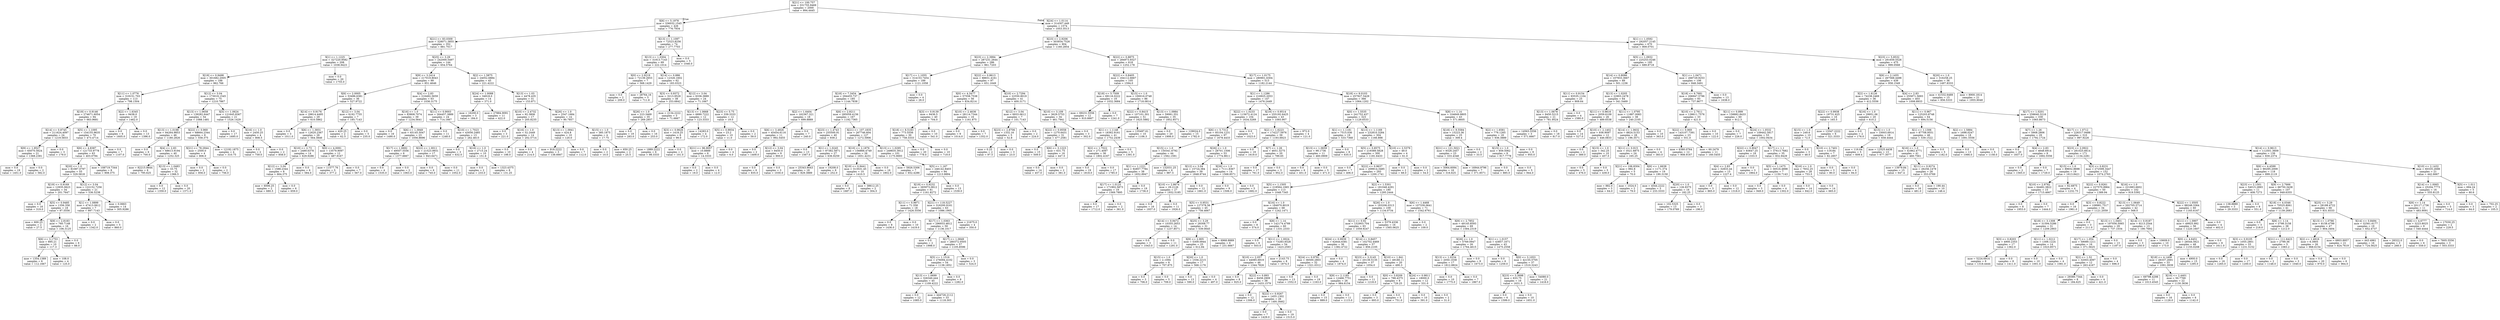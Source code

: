 digraph Tree {
node [shape=box] ;
0 [label="X[21] <= 100.757\nmse = 331755.9469\nsamples = 2000\nvalue = 994.4445"] ;
1 [label="X[6] <= 5.1978\nmse = 336032.1545\nsamples = 426\nvalue = 776.7934"] ;
0 -> 1 [labeldistance=2.5, labelangle=45, headlabel="True"] ;
2 [label="X[21] <= 83.0309\nmse = 328071.3855\nsamples = 352\nvalue = 881.7017"] ;
1 -> 2 ;
3 [label="X[1] <= 1.1225\nmse = 327220.9582\nsamples = 208\nvalue = 1038.9423"] ;
2 -> 3 ;
4 [label="X[19] <= 0.9498\nmse = 301682.2005\nsamples = 188\nvalue = 962.766"] ;
3 -> 4 ;
5 [label="X[11] <= 1.0776\nmse = 319151.703\nsamples = 113\nvalue = 798.1504"] ;
4 -> 5 ;
6 [label="X[19] <= 0.9146\nmse = 274671.6054\nsamples = 94\nvalue = 663.9681"] ;
5 -> 6 ;
7 [label="X[14] <= 0.8745\nmse = 211624.4097\nsamples = 24\nvalue = 1219.5833"] ;
6 -> 7 ;
8 [label="X[9] <= 1.9527\nmse = 65070.5624\nsamples = 21\nvalue = 1368.2381"] ;
7 -> 8 ;
9 [label="mse = 0.0\nsamples = 19\nvalue = 1451.0"] ;
8 -> 9 ;
10 [label="mse = 0.0\nsamples = 2\nvalue = 582.0"] ;
8 -> 10 ;
11 [label="mse = 0.0\nsamples = 3\nvalue = 179.0"] ;
7 -> 11 ;
12 [label="X[5] <= 1.1095\nmse = 154155.9635\nsamples = 70\nvalue = 473.4714"] ;
6 -> 12 ;
13 [label="X[6] <= 4.8387\nmse = 121733.9778\nsamples = 63\nvalue = 403.0794"] ;
12 -> 13 ;
14 [label="X[20] <= 1.0\nmse = 81087.0797\nsamples = 55\nvalue = 329.5818"] ;
13 -> 14 ;
15 [label="X[19] <= 0.9169\nmse = 12935.0623\nsamples = 34\nvalue = 201.7647"] ;
14 -> 15 ;
16 [label="mse = 0.0\nsamples = 16\nvalue = 319.0"] ;
15 -> 16 ;
17 [label="X[5] <= 0.9485\nmse = 1356.358\nsamples = 18\nvalue = 97.5556"] ;
15 -> 17 ;
18 [label="mse = 600.25\nsamples = 2\nvalue = 27.5"] ;
17 -> 18 ;
19 [label="X[9] <= 2.8183\nmse = 760.7148\nsamples = 16\nvalue = 106.3125"] ;
17 -> 19 ;
20 [label="X[6] <= 3.1753\nmse = 895.21\nsamples = 10\nvalue = 117.3"] ;
19 -> 20 ;
21 [label="mse = 1354.1389\nsamples = 6\nvalue = 112.1667"] ;
20 -> 21 ;
22 [label="mse = 108.0\nsamples = 4\nvalue = 125.0"] ;
20 -> 22 ;
23 [label="mse = 0.0\nsamples = 6\nvalue = 88.0"] ;
19 -> 23 ;
24 [label="X[12] <= 3.04\nmse = 122152.7256\nsamples = 21\nvalue = 536.5238"] ;
14 -> 24 ;
25 [label="X[1] <= 1.0899\nmse = 47413.0612\nsamples = 7\nvalue = 997.7143"] ;
24 -> 25 ;
26 [label="mse = 0.0\nsamples = 2\nvalue = 1342.0"] ;
25 -> 26 ;
27 [label="mse = 0.0\nsamples = 5\nvalue = 860.0"] ;
25 -> 27 ;
28 [label="mse = 0.0663\nsamples = 14\nvalue = 305.9286"] ;
24 -> 28 ;
29 [label="mse = 108719.7344\nsamples = 8\nvalue = 908.375"] ;
13 -> 29 ;
30 [label="mse = 0.0\nsamples = 7\nvalue = 1107.0"] ;
12 -> 30 ;
31 [label="X[2] <= 1.6345\nmse = 9438.0\nsamples = 19\nvalue = 1462.0"] ;
5 -> 31 ;
32 [label="mse = 0.0\nsamples = 6\nvalue = 1605.0"] ;
31 -> 32 ;
33 [label="mse = 0.0\nsamples = 13\nvalue = 1396.0"] ;
31 -> 33 ;
34 [label="X[12] <= 3.04\nmse = 173019.1545\nsamples = 75\nvalue = 1210.7867"] ;
4 -> 34 ;
35 [label="X[13] <= 1.0658\nmse = 139282.6447\nsamples = 54\nvalue = 1088.1481"] ;
34 -> 35 ;
36 [label="X[13] <= 1.0198\nmse = 94264.9853\nsamples = 46\nvalue = 1180.2826"] ;
35 -> 36 ;
37 [label="mse = 0.0\nsamples = 6\nvalue = 700.0"] ;
36 -> 37 ;
38 [label="X[4] <= 2.83\nmse = 68613.9194\nsamples = 40\nvalue = 1252.325"] ;
36 -> 38 ;
39 [label="mse = 82215.9844\nsamples = 8\nvalue = 795.625"] ;
38 -> 39 ;
40 [label="X[13] <= 1.0483\nmse = 33.75\nsamples = 32\nvalue = 1366.5"] ;
38 -> 40 ;
41 [label="mse = 0.0\nsamples = 12\nvalue = 1359.0"] ;
40 -> 41 ;
42 [label="mse = 0.0\nsamples = 20\nvalue = 1371.0"] ;
40 -> 42 ;
43 [label="X[22] <= 0.969\nmse = 68664.2344\nsamples = 8\nvalue = 558.375"] ;
35 -> 43 ;
44 [label="X[21] <= 78.2944\nmse = 2500.0\nsamples = 4\nvalue = 806.0"] ;
43 -> 44 ;
45 [label="mse = 0.0\nsamples = 2\nvalue = 856.0"] ;
44 -> 45 ;
46 [label="mse = 0.0\nsamples = 2\nvalue = 756.0"] ;
44 -> 46 ;
47 [label="mse = 12192.1875\nsamples = 4\nvalue = 310.75"] ;
43 -> 47 ;
48 [label="X[5] <= 1.0624\nmse = 121645.8367\nsamples = 21\nvalue = 1526.1429"] ;
34 -> 48 ;
49 [label="mse = 0.0\nsamples = 17\nvalue = 1695.0"] ;
48 -> 49 ;
50 [label="X[16] <= 1.0\nmse = 2450.25\nsamples = 4\nvalue = 808.5"] ;
48 -> 50 ;
51 [label="mse = 0.0\nsamples = 2\nvalue = 759.0"] ;
50 -> 51 ;
52 [label="mse = 0.0\nsamples = 2\nvalue = 858.0"] ;
50 -> 52 ;
53 [label="mse = 0.0\nsamples = 20\nvalue = 1755.0"] ;
3 -> 53 ;
54 [label="X[25] <= 3.29\nmse = 242000.5497\nsamples = 144\nvalue = 654.5764"] ;
2 -> 54 ;
55 [label="X[9] <= 3.2414\nmse = 217019.8043\nsamples = 99\nvalue = 851.4646"] ;
54 -> 55 ;
56 [label="X[6] <= 2.0005\nmse = 53496.6381\nsamples = 36\nvalue = 527.9722"] ;
55 -> 56 ;
57 [label="X[14] <= 0.9176\nmse = 29814.4495\nsamples = 29\nvalue = 610.5862"] ;
56 -> 57 ;
58 [label="mse = 0.0\nsamples = 3\nvalue = 1011.0"] ;
57 -> 58 ;
59 [label="X[6] <= 1.3931\nmse = 12620.2367\nsamples = 26\nvalue = 564.3846"] ;
57 -> 59 ;
60 [label="X[10] <= 2.73\nmse = 2489.6378\nsamples = 14\nvalue = 629.9286"] ;
59 -> 60 ;
61 [label="X[12] <= 3.04\nmse = 1588.2344\nsamples = 8\nvalue = 664.375"] ;
60 -> 61 ;
62 [label="mse = 6006.25\nsamples = 2\nvalue = 680.5"] ;
61 -> 62 ;
63 [label="mse = 0.0\nsamples = 6\nvalue = 659.0"] ;
61 -> 63 ;
64 [label="mse = 0.0\nsamples = 6\nvalue = 584.0"] ;
60 -> 64 ;
65 [label="X[0] <= 4.0091\nmse = 13579.9097\nsamples = 12\nvalue = 487.9167"] ;
59 -> 65 ;
66 [label="mse = 11577.76\nsamples = 5\nvalue = 377.2"] ;
65 -> 66 ;
67 [label="mse = 0.0\nsamples = 7\nvalue = 567.0"] ;
65 -> 67 ;
68 [label="X[12] <= 3.04\nmse = 6192.7755\nsamples = 7\nvalue = 185.7143"] ;
56 -> 68 ;
69 [label="mse = 420.25\nsamples = 2\nvalue = 62.5"] ;
68 -> 69 ;
70 [label="mse = 0.0\nsamples = 5\nvalue = 235.0"] ;
68 -> 70 ;
71 [label="X[4] <= 2.83\nmse = 216492.5659\nsamples = 63\nvalue = 1036.3175"] ;
55 -> 71 ;
72 [label="X[16] <= 1.0\nmse = 83808.7074\nsamples = 39\nvalue = 1234.5641"] ;
71 -> 72 ;
73 [label="mse = 0.0\nsamples = 16\nvalue = 1490.0"] ;
72 -> 73 ;
74 [label="X[6] <= 1.3949\nmse = 65145.5047\nsamples = 23\nvalue = 1056.8696"] ;
72 -> 74 ;
75 [label="X[17] <= 1.0692\nmse = 49507.5556\nsamples = 6\nvalue = 1377.6667"] ;
74 -> 75 ;
76 [label="mse = 0.0\nsamples = 4\nvalue = 1535.0"] ;
75 -> 76 ;
77 [label="mse = 0.0\nsamples = 2\nvalue = 1063.0"] ;
75 -> 77 ;
78 [label="X[22] <= 1.0011\nmse = 21523.9931\nsamples = 17\nvalue = 943.6471"] ;
74 -> 78 ;
79 [label="mse = 0.0\nsamples = 6\nvalue = 745.0"] ;
78 -> 79 ;
80 [label="mse = 0.0\nsamples = 11\nvalue = 1052.0"] ;
78 -> 80 ;
81 [label="X[11] <= 0.9003\nmse = 264457.3889\nsamples = 24\nvalue = 714.1667"] ;
71 -> 81 ;
82 [label="mse = 0.0\nsamples = 11\nvalue = 1248.0"] ;
81 -> 82 ;
83 [label="X[10] <= 1.7023\nmse = 43056.2485\nsamples = 13\nvalue = 262.4615"] ;
81 -> 83 ;
84 [label="mse = 0.0\nsamples = 3\nvalue = 632.0"] ;
83 -> 84 ;
85 [label="X[16] <= 1.0\nmse = 2715.24\nsamples = 10\nvalue = 151.6"] ;
83 -> 85 ;
86 [label="mse = 0.0\nsamples = 2\nvalue = 233.0"] ;
85 -> 86 ;
87 [label="mse = 1323.4375\nsamples = 8\nvalue = 131.25"] ;
85 -> 87 ;
88 [label="X[2] <= 1.5875\nmse = 24052.6884\nsamples = 45\nvalue = 221.4222"] ;
54 -> 88 ;
89 [label="X[24] <= 1.0088\nmse = 34918.0\nsamples = 14\nvalue = 371.0"] ;
88 -> 89 ;
90 [label="mse = 16200.0\nsamples = 3\nvalue = 184.0"] ;
89 -> 90 ;
91 [label="mse = 27884.9091\nsamples = 11\nvalue = 422.0"] ;
89 -> 91 ;
92 [label="X[13] <= 1.03\nmse = 4478.435\nsamples = 31\nvalue = 153.871"] ;
88 -> 92 ;
93 [label="X[10] <= 2.4732\nmse = 92.3806\nsamples = 17\nvalue = 205.8235"] ;
92 -> 93 ;
94 [label="mse = 0.0\nsamples = 3\nvalue = 221.0"] ;
93 -> 94 ;
95 [label="X[16] <= 1.0\nmse = 52.2449\nsamples = 14\nvalue = 202.5714"] ;
93 -> 95 ;
96 [label="mse = 0.0\nsamples = 10\nvalue = 198.0"] ;
95 -> 96 ;
97 [label="mse = 0.0\nsamples = 4\nvalue = 214.0"] ;
95 -> 97 ;
98 [label="X[26] <= 1.0\nmse = 2547.1684\nsamples = 14\nvalue = 90.7857"] ;
92 -> 98 ;
99 [label="X[13] <= 1.0941\nmse = 424.8\nsamples = 10\nvalue = 120.0"] ;
98 -> 99 ;
100 [label="mse = 918.2222\nsamples = 3\nvalue = 138.6667"] ;
99 -> 100 ;
101 [label="mse = 0.0\nsamples = 7\nvalue = 112.0"] ;
99 -> 101 ;
102 [label="X[15] <= 1.0\nmse = 385.1875\nsamples = 4\nvalue = 17.75"] ;
98 -> 102 ;
103 [label="mse = 0.0\nsamples = 2\nvalue = 10.0"] ;
102 -> 103 ;
104 [label="mse = 650.25\nsamples = 2\nvalue = 25.5"] ;
102 -> 104 ;
105 [label="X[13] <= 1.1097\nmse = 72523.8256\nsamples = 74\nvalue = 277.7703"] ;
1 -> 105 ;
106 [label="X[13] <= 1.0304\nmse = 31913.7143\nsamples = 69\nvalue = 222.1014"] ;
105 -> 106 ;
107 [label="X[0] <= 2.9219\nmse = 72139.2653\nsamples = 7\nvalue = 568.1429"] ;
106 -> 107 ;
108 [label="mse = 0.0\nsamples = 2\nvalue = 209.0"] ;
107 -> 108 ;
109 [label="mse = 28764.16\nsamples = 5\nvalue = 711.8"] ;
107 -> 109 ;
110 [label="X[14] <= 0.886\nmse = 12326.1602\nsamples = 62\nvalue = 183.0323"] ;
106 -> 110 ;
111 [label="X[3] <= 0.9372\nmse = 3213.9529\nsamples = 38\nvalue = 253.6842"] ;
110 -> 111 ;
112 [label="X[26] <= 1.0\nmse = 223.3469\nsamples = 35\nvalue = 269.2857"] ;
111 -> 112 ;
113 [label="mse = 0.0\nsamples = 19\nvalue = 283.0"] ;
112 -> 113 ;
114 [label="mse = 0.0\nsamples = 16\nvalue = 253.0"] ;
112 -> 114 ;
115 [label="mse = 2134.2222\nsamples = 3\nvalue = 71.6667"] ;
111 -> 115 ;
116 [label="X[12] <= 3.04\nmse = 6336.3889\nsamples = 24\nvalue = 71.1667"] ;
110 -> 116 ;
117 [label="X[13] <= 1.0668\nmse = 6890.7222\nsamples = 12\nvalue = 123.3333"] ;
116 -> 117 ;
118 [label="X[3] <= 0.9626\nmse = 1418.25\nsamples = 8\nvalue = 99.0"] ;
117 -> 118 ;
119 [label="mse = 1889.2222\nsamples = 6\nvalue = 98.3333"] ;
118 -> 119 ;
120 [label="mse = 0.0\nsamples = 2\nvalue = 101.0"] ;
118 -> 120 ;
121 [label="mse = 14283.0\nsamples = 4\nvalue = 172.0"] ;
117 -> 121 ;
122 [label="X[23] <= 5.75\nmse = 339.3333\nsamples = 12\nvalue = 19.0"] ;
116 -> 122 ;
123 [label="X[5] <= 0.9934\nmse = 23.2\nsamples = 10\nvalue = 11.0"] ;
122 -> 123 ;
124 [label="X[21] <= 96.9057\nmse = 10.8889\nsamples = 6\nvalue = 14.3333"] ;
123 -> 124 ;
125 [label="mse = 0.0\nsamples = 2\nvalue = 19.0"] ;
124 -> 125 ;
126 [label="mse = 0.0\nsamples = 4\nvalue = 12.0"] ;
124 -> 126 ;
127 [label="mse = 0.0\nsamples = 4\nvalue = 6.0"] ;
123 -> 127 ;
128 [label="mse = 0.0\nsamples = 2\nvalue = 59.0"] ;
122 -> 128 ;
129 [label="mse = 0.0\nsamples = 5\nvalue = 1046.0"] ;
105 -> 129 ;
130 [label="X[24] <= 1.0114\nmse = 314307.449\nsamples = 1574\nvalue = 1053.3513"] ;
0 -> 130 [labeldistance=2.5, labelangle=-45, headlabel="False"] ;
131 [label="X[23] <= 2.9206\nmse = 303934.7526\nsamples = 904\nvalue = 1160.2854"] ;
130 -> 131 ;
132 [label="X[23] <= 2.3994\nmse = 287231.2644\nsamples = 286\nvalue = 961.7203"] ;
131 -> 132 ;
133 [label="X[17] <= 1.1055\nmse = 314153.7454\nsamples = 189\nvalue = 1121.1058"] ;
132 -> 133 ;
134 [label="X[18] <= 7.3454\nmse = 294455.737\nsamples = 185\nvalue = 1144.7838"] ;
133 -> 134 ;
135 [label="X[2] <= 1.6404\nmse = 162367.321\nsamples = 18\nvalue = 699.8889"] ;
134 -> 135 ;
136 [label="X[6] <= 3.4926\nmse = 45454.6116\nsamples = 11\nvalue = 992.5455"] ;
135 -> 136 ;
137 [label="mse = 0.0\nsamples = 2\nvalue = 1409.0"] ;
136 -> 137 ;
138 [label="X[12] <= 3.04\nmse = 8450.0\nsamples = 9\nvalue = 900.0"] ;
136 -> 138 ;
139 [label="mse = 0.0\nsamples = 6\nvalue = 835.0"] ;
138 -> 139 ;
140 [label="mse = 0.0\nsamples = 3\nvalue = 1030.0"] ;
138 -> 140 ;
141 [label="mse = 0.0\nsamples = 7\nvalue = 240.0"] ;
135 -> 141 ;
142 [label="X[6] <= 2.9211\nmse = 285059.4156\nsamples = 167\nvalue = 1192.7365"] ;
134 -> 142 ;
143 [label="X[23] <= 1.4743\nmse = 255500.91\nsamples = 40\nvalue = 939.2"] ;
142 -> 143 ;
144 [label="mse = 0.0\nsamples = 13\nvalue = 1567.0"] ;
143 -> 144 ;
145 [label="X[1] <= 1.0245\nmse = 97382.5871\nsamples = 27\nvalue = 636.9259"] ;
143 -> 145 ;
146 [label="mse = 25343.9043\nsamples = 18\nvalue = 829.3889"] ;
145 -> 146 ;
147 [label="mse = 19208.0\nsamples = 9\nvalue = 252.0"] ;
145 -> 147 ;
148 [label="X[21] <= 107.1835\nmse = 267746.604\nsamples = 127\nvalue = 1272.5906"] ;
142 -> 148 ;
149 [label="X[10] <= 2.1876\nmse = 156866.4749\nsamples = 26\nvalue = 1651.4231"] ;
148 -> 149 ;
150 [label="X[19] <= 0.9441\nmse = 313531.45\nsamples = 10\nvalue = 1410.5"] ;
149 -> 150 ;
151 [label="mse = 0.0\nsamples = 8\nvalue = 1687.0"] ;
150 -> 151 ;
152 [label="mse = 38612.25\nsamples = 2\nvalue = 304.5"] ;
150 -> 152 ;
153 [label="mse = 0.0\nsamples = 16\nvalue = 1802.0"] ;
149 -> 153 ;
154 [label="X[13] <= 1.0295\nmse = 249835.3912\nsamples = 101\nvalue = 1175.0693"] ;
148 -> 154 ;
155 [label="mse = 5926.5306\nsamples = 7\nvalue = 652.4286"] ;
154 -> 155 ;
156 [label="X[5] <= 1.167\nmse = 246142.8403\nsamples = 94\nvalue = 1213.9894"] ;
154 -> 156 ;
157 [label="X[19] <= 0.9232\nmse = 265973.0812\nsamples = 81\nvalue = 1161.8272"] ;
156 -> 157 ;
158 [label="X[11] <= 0.9971\nmse = 71.358\nsamples = 18\nvalue = 1426.5556"] ;
157 -> 158 ;
159 [label="mse = 0.0\nsamples = 8\nvalue = 1436.0"] ;
158 -> 159 ;
160 [label="mse = 0.0\nsamples = 10\nvalue = 1419.0"] ;
158 -> 160 ;
161 [label="X[21] <= 118.5227\nmse = 316200.9161\nsamples = 63\nvalue = 1086.1905"] ;
157 -> 161 ;
162 [label="X[17] <= 1.0363\nmse = 296933.4812\nsamples = 59\nvalue = 1136.1017"] ;
161 -> 162 ;
163 [label="mse = 0.0\nsamples = 2\nvalue = 1998.0"] ;
162 -> 163 ;
164 [label="X[17] <= 1.0849\nmse = 280372.0505\nsamples = 57\nvalue = 1105.8596"] ;
162 -> 164 ;
165 [label="X[5] <= 1.1516\nmse = 276094.4102\nsamples = 54\nvalue = 1138.1852"] ;
164 -> 165 ;
166 [label="X[13] <= 1.0699\nmse = 326349.444\nsamples = 45\nvalue = 1109.4222"] ;
165 -> 166 ;
167 [label="mse = 0.0\nsamples = 12\nvalue = 1085.0"] ;
166 -> 167 ;
168 [label="mse = 444726.2112\nsamples = 33\nvalue = 1118.303"] ;
166 -> 168 ;
169 [label="mse = 0.0\nsamples = 9\nvalue = 1282.0"] ;
165 -> 169 ;
170 [label="mse = 0.0\nsamples = 3\nvalue = 524.0"] ;
164 -> 170 ;
171 [label="mse = 21675.0\nsamples = 4\nvalue = 350.0"] ;
161 -> 171 ;
172 [label="mse = 0.0\nsamples = 13\nvalue = 1539.0"] ;
156 -> 172 ;
173 [label="mse = 0.0\nsamples = 4\nvalue = 26.0"] ;
133 -> 173 ;
174 [label="X[22] <= 0.8613\nmse = 88831.4161\nsamples = 97\nvalue = 651.1649"] ;
132 -> 174 ;
175 [label="X[0] <= 4.3477\nmse = 57558.7538\nsamples = 56\nvalue = 834.8214"] ;
174 -> 175 ;
176 [label="X[3] <= 0.9139\nmse = 9436.5\nsamples = 40\nvalue = 704.0"] ;
175 -> 176 ;
177 [label="X[18] <= 8.5183\nmse = 773.5556\nsamples = 30\nvalue = 758.3333"] ;
176 -> 177 ;
178 [label="mse = 0.0\nsamples = 20\nvalue = 778.0"] ;
177 -> 178 ;
179 [label="mse = 0.0\nsamples = 10\nvalue = 719.0"] ;
177 -> 179 ;
180 [label="mse = 0.0\nsamples = 10\nvalue = 541.0"] ;
176 -> 180 ;
181 [label="X[10] <= 2.4636\nmse = 28114.7344\nsamples = 16\nvalue = 1161.875"] ;
175 -> 181 ;
182 [label="mse = 0.0\nsamples = 9\nvalue = 1014.0"] ;
181 -> 182 ;
183 [label="mse = 0.0\nsamples = 7\nvalue = 1352.0"] ;
181 -> 183 ;
184 [label="X[10] <= 2.7294\nmse = 22550.8019\nsamples = 41\nvalue = 400.3171"] ;
174 -> 184 ;
185 [label="X[12] <= 3.04\nmse = 6933.0612\nsamples = 7\nvalue = 101.7143"] ;
184 -> 185 ;
186 [label="X[23] <= 2.8706\nmse = 1332.16\nsamples = 5\nvalue = 52.8"] ;
185 -> 186 ;
187 [label="mse = 0.25\nsamples = 2\nvalue = 97.5"] ;
186 -> 187 ;
188 [label="mse = 0.0\nsamples = 3\nvalue = 23.0"] ;
186 -> 188 ;
189 [label="mse = 0.0\nsamples = 2\nvalue = 224.0"] ;
185 -> 189 ;
190 [label="X[10] <= 3.109\nmse = 3629.5753\nsamples = 34\nvalue = 461.7941"] ;
184 -> 190 ;
191 [label="X[22] <= 0.9558\nmse = 1270.6431\nsamples = 31\nvalue = 477.2581"] ;
190 -> 191 ;
192 [label="mse = 0.0\nsamples = 15\nvalue = 509.0"] ;
191 -> 192 ;
193 [label="X[6] <= 3.1223\nmse = 631.75\nsamples = 16\nvalue = 447.5"] ;
191 -> 193 ;
194 [label="mse = 0.0\nsamples = 14\nvalue = 457.0"] ;
193 -> 194 ;
195 [label="mse = 0.0\nsamples = 2\nvalue = 381.0"] ;
193 -> 195 ;
196 [label="mse = 0.0\nsamples = 3\nvalue = 302.0"] ;
190 -> 196 ;
197 [label="X[22] <= 0.8875\nmse = 284973.9327\nsamples = 618\nvalue = 1252.178"] ;
131 -> 197 ;
198 [label="X[22] <= 0.8405\nmse = 164112.6667\nsamples = 105\nvalue = 1594.0"] ;
197 -> 198 ;
199 [label="X[18] <= 5.7509\nmse = 69116.0222\nsamples = 19\nvalue = 1032.3684"] ;
198 -> 199 ;
200 [label="mse = 69231.5556\nsamples = 12\nvalue = 910.6667"] ;
199 -> 200 ;
201 [label="mse = 0.0\nsamples = 7\nvalue = 1241.0"] ;
199 -> 201 ;
202 [label="X[15] <= 1.0\nmse = 100016.0748\nsamples = 86\nvalue = 1718.0814"] ;
198 -> 202 ;
203 [label="X[22] <= 0.8415\nmse = 107101.301\nsamples = 51\nvalue = 1625.5882"] ;
202 -> 203 ;
204 [label="X[1] <= 1.1148\nmse = 18362.9161\nsamples = 41\nvalue = 1752.2439"] ;
203 -> 204 ;
205 [label="X[2] <= 1.7022\nmse = 271.4097\nsamples = 36\nvalue = 1802.4167"] ;
204 -> 205 ;
206 [label="mse = 0.0\nsamples = 19\nvalue = 1818.0"] ;
205 -> 206 ;
207 [label="mse = 0.0\nsamples = 17\nvalue = 1785.0"] ;
205 -> 207 ;
208 [label="mse = 0.0\nsamples = 5\nvalue = 1391.0"] ;
204 -> 208 ;
209 [label="mse = 135497.61\nsamples = 10\nvalue = 1106.3"] ;
203 -> 209 ;
210 [label="X[13] <= 1.0984\nmse = 59061.551\nsamples = 35\nvalue = 1852.8571"] ;
202 -> 210 ;
211 [label="mse = 0.0\nsamples = 20\nvalue = 1906.0"] ;
210 -> 211 ;
212 [label="mse = 129024.0\nsamples = 15\nvalue = 1782.0"] ;
210 -> 212 ;
213 [label="X[17] <= 1.0175\nmse = 280901.6304\nsamples = 513\nvalue = 1182.2144"] ;
197 -> 213 ;
214 [label="X[1] <= 1.1286\nmse = 216925.2053\nsamples = 147\nvalue = 1476.2449"] ;
213 -> 214 ;
215 [label="X[22] <= 1.0233\nmse = 115672.4124\nsamples = 104\nvalue = 1634.3269"] ;
214 -> 215 ;
216 [label="X[6] <= 5.7312\nmse = 95104.1231\nsamples = 97\nvalue = 1678.4433"] ;
215 -> 216 ;
217 [label="X[15] <= 1.0\nmse = 150341.6792\nsamples = 44\nvalue = 1562.1591"] ;
216 -> 217 ;
218 [label="X[1] <= 1.1221\nmse = 92857.7784\nsamples = 38\nvalue = 1652.8947"] ;
217 -> 218 ;
219 [label="X[17] <= 1.0125\nmse = 171902.5873\nsamples = 19\nvalue = 1569.7895"] ;
218 -> 219 ;
220 [label="mse = 0.0\nsamples = 17\nvalue = 1712.0"] ;
219 -> 220 ;
221 [label="mse = 0.0\nsamples = 2\nvalue = 361.0"] ;
219 -> 221 ;
222 [label="mse = 0.0\nsamples = 19\nvalue = 1736.0"] ;
218 -> 222 ;
223 [label="mse = 132031.25\nsamples = 6\nvalue = 987.5"] ;
217 -> 223 ;
224 [label="X[26] <= 1.0\nmse = 28701.1506\nsamples = 53\nvalue = 1774.9811"] ;
216 -> 224 ;
225 [label="X[12] <= 3.04\nmse = 15724.384\nsamples = 39\nvalue = 1848.9744"] ;
224 -> 225 ;
226 [label="X[10] <= 2.8674\nmse = 29.2126\nsamples = 27\nvalue = 1932.5185"] ;
225 -> 226 ;
227 [label="mse = 0.0\nsamples = 16\nvalue = 1937.0"] ;
226 -> 227 ;
228 [label="mse = 0.0\nsamples = 11\nvalue = 1926.0"] ;
226 -> 228 ;
229 [label="mse = 0.0\nsamples = 12\nvalue = 1661.0"] ;
225 -> 229 ;
230 [label="X[26] <= 1.0\nmse = 7111.8367\nsamples = 14\nvalue = 1568.8571"] ;
224 -> 230 ;
231 [label="mse = 0.0\nsamples = 9\nvalue = 1506.0"] ;
230 -> 231 ;
232 [label="mse = 0.0\nsamples = 5\nvalue = 1682.0"] ;
230 -> 232 ;
233 [label="mse = 0.0\nsamples = 7\nvalue = 1023.0"] ;
215 -> 233 ;
234 [label="X[19] <= 0.9514\nmse = 255192.6425\nsamples = 43\nvalue = 1093.907"] ;
214 -> 234 ;
235 [label="X[2] <= 1.6223\nmse = 174227.5976\nsamples = 39\nvalue = 1193.6923"] ;
234 -> 235 ;
236 [label="mse = 0.0\nsamples = 19\nvalue = 1619.0"] ;
235 -> 236 ;
237 [label="X[7] <= 1.26\nmse = 4651.3275\nsamples = 20\nvalue = 789.65"] ;
235 -> 237 ;
238 [label="mse = 0.0\nsamples = 17\nvalue = 761.0"] ;
237 -> 238 ;
239 [label="mse = 0.0\nsamples = 3\nvalue = 952.0"] ;
237 -> 239 ;
240 [label="mse = 972.0\nsamples = 4\nvalue = 121.0"] ;
234 -> 240 ;
241 [label="X[18] <= 9.0103\nmse = 257927.5429\nsamples = 366\nvalue = 1064.1202"] ;
213 -> 241 ;
242 [label="X[0] <= 1.5535\nmse = 241752.437\nsamples = 323\nvalue = 1129.6533"] ;
241 -> 242 ;
243 [label="X[1] <= 1.1181\nmse = 7515.036\nsamples = 19\nvalue = 533.7368"] ;
242 -> 243 ;
244 [label="X[13] <= 1.0659\nmse = 99.1736\nsamples = 11\nvalue = 460.0909"] ;
243 -> 244 ;
245 [label="mse = 0.0\nsamples = 6\nvalue = 451.0"] ;
244 -> 245 ;
246 [label="mse = 0.0\nsamples = 5\nvalue = 471.0"] ;
244 -> 246 ;
247 [label="mse = 0.0\nsamples = 8\nvalue = 635.0"] ;
243 -> 247 ;
248 [label="X[13] <= 1.1169\nmse = 232810.3284\nsamples = 304\nvalue = 1166.898"] ;
242 -> 248 ;
249 [label="X[5] <= 0.8575\nmse = 219389.5828\nsamples = 300\nvalue = 1181.6433"] ;
248 -> 249 ;
250 [label="mse = 0.0\nsamples = 7\nvalue = 406.0"] ;
249 -> 250 ;
251 [label="X[22] <= 0.9637\nmse = 209914.3485\nsamples = 293\nvalue = 1200.1741"] ;
249 -> 251 ;
252 [label="X[5] <= 1.1505\nmse = 218564.1065\nsamples = 113\nvalue = 1048.7345"] ;
251 -> 252 ;
253 [label="X[5] <= 0.9531\nmse = 127378.56\nsamples = 45\nvalue = 756.4667"] ;
252 -> 253 ;
254 [label="X[14] <= 0.9472\nmse = 10355.2653\nsamples = 14\nvalue = 1237.8571"] ;
253 -> 254 ;
255 [label="mse = 0.0\nsamples = 3\nvalue = 1043.0"] ;
254 -> 255 ;
256 [label="mse = 0.0\nsamples = 11\nvalue = 1291.0"] ;
254 -> 256 ;
257 [label="X[25] <= 3.29\nmse = 28308.77\nsamples = 31\nvalue = 539.0645"] ;
253 -> 257 ;
258 [label="X[9] <= 2.905\nmse = 5309.0944\nsamples = 25\nvalue = 612.84"] ;
257 -> 258 ;
259 [label="X[15] <= 1.0\nmse = 2.1094\nsamples = 8\nvalue = 707.875"] ;
258 -> 259 ;
260 [label="mse = 0.0\nsamples = 3\nvalue = 706.0"] ;
259 -> 260 ;
261 [label="mse = 0.0\nsamples = 5\nvalue = 709.0"] ;
259 -> 261 ;
262 [label="X[20] <= 1.0\nmse = 1556.2215\nsamples = 17\nvalue = 568.1176"] ;
258 -> 262 ;
263 [label="mse = 0.0\nsamples = 13\nvalue = 590.0"] ;
262 -> 263 ;
264 [label="mse = 0.0\nsamples = 4\nvalue = 497.0"] ;
262 -> 264 ;
265 [label="mse = 6968.8889\nsamples = 6\nvalue = 231.6667"] ;
257 -> 265 ;
266 [label="X[16] <= 1.0\nmse = 184970.8019\nsamples = 68\nvalue = 1242.1471"] ;
252 -> 266 ;
267 [label="mse = 0.0\nsamples = 8\nvalue = 574.0"] ;
266 -> 267 ;
268 [label="X[8] <= 1.14\nmse = 142174.4789\nsamples = 60\nvalue = 1331.2333"] ;
266 -> 268 ;
269 [label="mse = 0.0\nsamples = 6\nvalue = 503.0"] ;
268 -> 269 ;
270 [label="X[11] <= 1.0024\nmse = 73283.9328\nsamples = 54\nvalue = 1423.2593"] ;
268 -> 270 ;
271 [label="X[10] <= 2.057\nmse = 44085.6919\nsamples = 46\nvalue = 1344.7826"] ;
270 -> 271 ;
272 [label="mse = 0.0\nsamples = 8\nvalue = 925.0"] ;
271 -> 272 ;
273 [label="X[22] <= 0.893\nmse = 8458.2909\nsamples = 38\nvalue = 1433.1579"] ;
271 -> 273 ;
274 [label="mse = 0.0\nsamples = 12\nvalue = 1306.0"] ;
273 -> 274 ;
275 [label="X[22] <= 0.9267\nmse = 1455.1302\nsamples = 26\nvalue = 1491.8462"] ;
273 -> 275 ;
276 [label="mse = 0.0\nsamples = 7\nvalue = 1429.0"] ;
275 -> 276 ;
277 [label="mse = 0.0\nsamples = 19\nvalue = 1515.0"] ;
275 -> 277 ;
278 [label="mse = 2143.75\nsamples = 8\nvalue = 1874.5"] ;
270 -> 278 ;
279 [label="X[2] <= 1.5301\nmse = 181048.4291\nsamples = 180\nvalue = 1295.2444"] ;
251 -> 279 ;
280 [label="X[26] <= 1.0\nmse = 163206.0313\nsamples = 109\nvalue = 1134.0734"] ;
279 -> 280 ;
281 [label="X[11] <= 0.92\nmse = 152903.704\nsamples = 93\nvalue = 1059.9247"] ;
280 -> 281 ;
282 [label="X[24] <= 0.9939\nmse = 62644.6381\nsamples = 36\nvalue = 1382.4722"] ;
281 -> 282 ;
283 [label="X[24] <= 0.9781\nmse = 36500.2803\nsamples = 32\nvalue = 1321.0312"] ;
282 -> 283 ;
284 [label="mse = 0.0\nsamples = 13\nvalue = 1552.0"] ;
283 -> 284 ;
285 [label="mse = 0.0\nsamples = 19\nvalue = 1163.0"] ;
283 -> 285 ;
286 [label="mse = 0.0\nsamples = 4\nvalue = 1874.0"] ;
282 -> 286 ;
287 [label="X[14] <= 0.8457\nmse = 102702.4469\nsamples = 57\nvalue = 856.2105"] ;
281 -> 287 ;
288 [label="X[23] <= 3.3145\nmse = 20139.5135\nsamples = 37\nvalue = 1054.0"] ;
287 -> 288 ;
289 [label="X[9] <= 2.1185\nmse = 12466.7751\nsamples = 26\nvalue = 984.6154"] ;
288 -> 289 ;
290 [label="mse = 0.0\nsamples = 15\nvalue = 889.0"] ;
289 -> 290 ;
291 [label="mse = 0.0\nsamples = 11\nvalue = 1115.0"] ;
289 -> 291 ;
292 [label="mse = 0.0\nsamples = 11\nvalue = 1218.0"] ;
288 -> 292 ;
293 [label="X[10] <= 1.841\nmse = 49180.11\nsamples = 20\nvalue = 490.3"] ;
287 -> 293 ;
294 [label="X[0] <= 3.8209\nmse = 788.4375\nsamples = 8\nvalue = 729.25"] ;
293 -> 294 ;
295 [label="mse = 0.0\nsamples = 3\nvalue = 693.0"] ;
294 -> 295 ;
296 [label="mse = 0.0\nsamples = 5\nvalue = 751.0"] ;
294 -> 296 ;
297 [label="X[24] <= 0.9811\nmse = 18000.0\nsamples = 12\nvalue = 331.0"] ;
293 -> 297 ;
298 [label="mse = 0.0\nsamples = 10\nvalue = 391.0"] ;
297 -> 298 ;
299 [label="mse = 0.0\nsamples = 2\nvalue = 31.0"] ;
297 -> 299 ;
300 [label="mse = 5379.4336\nsamples = 16\nvalue = 1565.0625"] ;
280 -> 300 ;
301 [label="X[6] <= 1.4468\nmse = 107339.0641\nsamples = 71\nvalue = 1542.6761"] ;
279 -> 301 ;
302 [label="mse = 0.0\nsamples = 2\nvalue = 109.0"] ;
301 -> 302 ;
303 [label="X[9] <= 2.7852\nmse = 49145.8593\nsamples = 69\nvalue = 1584.2319"] ;
301 -> 303 ;
304 [label="X[26] <= 1.0\nmse = 5769.0947\nsamples = 26\nvalue = 1764.4615"] ;
303 -> 304 ;
305 [label="X[13] <= 1.0234\nmse = 2050.1038\nsamples = 17\nvalue = 1812.8824"] ;
304 -> 305 ;
306 [label="mse = 0.0\nsamples = 10\nvalue = 1775.0"] ;
305 -> 306 ;
307 [label="mse = 0.0\nsamples = 7\nvalue = 1867.0"] ;
305 -> 307 ;
308 [label="mse = 0.0\nsamples = 9\nvalue = 1673.0"] ;
304 -> 308 ;
309 [label="X[1] <= 1.0157\nmse = 43857.1671\nsamples = 43\nvalue = 1475.2558"] ;
303 -> 309 ;
310 [label="mse = 0.0\nsamples = 6\nvalue = 1259.0"] ;
309 -> 310 ;
311 [label="X[0] <= 3.1053\nmse = 42155.5705\nsamples = 37\nvalue = 1510.3243"] ;
309 -> 311 ;
312 [label="X[23] <= 3.3698\nmse = 633.75\nsamples = 16\nvalue = 1631.5"] ;
311 -> 312 ;
313 [label="mse = 0.0\nsamples = 6\nvalue = 1599.0"] ;
312 -> 313 ;
314 [label="mse = 0.0\nsamples = 10\nvalue = 1651.0"] ;
312 -> 314 ;
315 [label="mse = 54080.0\nsamples = 21\nvalue = 1418.0"] ;
311 -> 315 ;
316 [label="X[10] <= 2.5379\nmse = 49.0\nsamples = 4\nvalue = 61.0"] ;
248 -> 316 ;
317 [label="mse = 0.0\nsamples = 2\nvalue = 68.0"] ;
316 -> 317 ;
318 [label="mse = 0.0\nsamples = 2\nvalue = 54.0"] ;
316 -> 318 ;
319 [label="X[8] <= 1.14\nmse = 104849.9805\nsamples = 43\nvalue = 571.8605"] ;
241 -> 319 ;
320 [label="X[18] <= 9.5584\nmse = 15223.36\nsamples = 25\nvalue = 309.4"] ;
319 -> 320 ;
321 [label="X[21] <= 121.5021\nmse = 9326.2457\nsamples = 23\nvalue = 333.4348"] ;
320 -> 321 ;
322 [label="mse = 5064.6094\nsamples = 16\nvalue = 316.625"] ;
321 -> 322 ;
323 [label="mse = 16944.9796\nsamples = 7\nvalue = 371.8571"] ;
321 -> 323 ;
324 [label="mse = 0.0\nsamples = 2\nvalue = 33.0"] ;
320 -> 324 ;
325 [label="X[2] <= 1.6581\nmse = 776.1265\nsamples = 18\nvalue = 936.3889"] ;
319 -> 325 ;
326 [label="X[15] <= 1.0\nmse = 859.5062\nsamples = 9\nvalue = 917.7778"] ;
325 -> 326 ;
327 [label="mse = 0.0\nsamples = 4\nvalue = 885.0"] ;
326 -> 327 ;
328 [label="mse = 0.0\nsamples = 5\nvalue = 944.0"] ;
326 -> 328 ;
329 [label="mse = 0.0\nsamples = 9\nvalue = 955.0"] ;
325 -> 329 ;
330 [label="X[1] <= 1.0592\nmse = 292057.2145\nsamples = 670\nvalue = 909.0701"] ;
130 -> 330 ;
331 [label="X[5] <= 1.0932\nmse = 225253.0246\nsamples = 195\nvalue = 689.8718"] ;
330 -> 331 ;
332 [label="X[14] <= 0.8086\nmse = 107933.3667\nsamples = 89\nvalue = 501.1236"] ;
331 -> 332 ;
333 [label="X[11] <= 0.9154\nmse = 93535.1104\nsamples = 25\nvalue = 909.64"] ;
332 -> 333 ;
334 [label="X[13] <= 1.0678\nmse = 9450.5215\nsamples = 21\nvalue = 781.9524"] ;
333 -> 334 ;
335 [label="mse = 14563.5556\nsamples = 3\nvalue = 571.6667"] ;
334 -> 335 ;
336 [label="mse = 0.0\nsamples = 18\nvalue = 817.0"] ;
334 -> 336 ;
337 [label="mse = 0.0\nsamples = 4\nvalue = 1580.0"] ;
333 -> 337 ;
338 [label="X[13] <= 1.0205\nmse = 22903.2478\nsamples = 64\nvalue = 341.5469"] ;
332 -> 338 ;
339 [label="X[11] <= 0.9816\nmse = 2059.6109\nsamples = 26\nvalue = 489.6538"] ;
338 -> 339 ;
340 [label="mse = 0.0\nsamples = 14\nvalue = 527.0"] ;
339 -> 340 ;
341 [label="X[10] <= 2.1402\nmse = 936.9097\nsamples = 12\nvalue = 446.0833"] ;
339 -> 341 ;
342 [label="mse = 0.0\nsamples = 2\nvalue = 389.0"] ;
341 -> 342 ;
343 [label="X[15] <= 1.0\nmse = 342.25\nsamples = 10\nvalue = 457.5"] ;
341 -> 343 ;
344 [label="mse = 0.0\nsamples = 5\nvalue = 476.0"] ;
343 -> 344 ;
345 [label="mse = 0.0\nsamples = 5\nvalue = 439.0"] ;
343 -> 345 ;
346 [label="X[11] <= 1.0795\nmse = 11887.0083\nsamples = 38\nvalue = 240.2105"] ;
338 -> 346 ;
347 [label="X[14] <= 1.0632\nmse = 8824.5153\nsamples = 28\nvalue = 196.3571"] ;
346 -> 347 ;
348 [label="X[11] <= 0.915\nmse = 3521.6875\nsamples = 24\nvalue = 165.25"] ;
347 -> 348 ;
349 [label="X[21] <= 106.8304\nmse = 992.8\nsamples = 5\nvalue = 70.0"] ;
348 -> 349 ;
350 [label="mse = 882.0\nsamples = 3\nvalue = 64.0"] ;
349 -> 350 ;
351 [label="mse = 1024.0\nsamples = 2\nvalue = 79.0"] ;
349 -> 351 ;
352 [label="X[6] <= 1.6638\nmse = 1171.374\nsamples = 19\nvalue = 190.3158"] ;
348 -> 352 ;
353 [label="mse = 4544.2222\nsamples = 3\nvalue = 233.3333"] ;
352 -> 353 ;
354 [label="X[20] <= 1.0\nmse = 126.9375\nsamples = 16\nvalue = 182.25"] ;
352 -> 354 ;
355 [label="mse = 102.5325\nsamples = 13\nvalue = 179.0769"] ;
354 -> 355 ;
356 [label="mse = 0.0\nsamples = 3\nvalue = 196.0"] ;
354 -> 356 ;
357 [label="mse = 0.0\nsamples = 4\nvalue = 383.0"] ;
347 -> 357 ;
358 [label="mse = 0.0\nsamples = 10\nvalue = 363.0"] ;
346 -> 358 ;
359 [label="X[1] <= 1.0471\nmse = 268729.9253\nsamples = 106\nvalue = 848.3491"] ;
331 -> 359 ;
360 [label="X[18] <= 6.7681\nmse = 206947.5796\nsamples = 93\nvalue = 737.9677"] ;
359 -> 360 ;
361 [label="X[10] <= 2.7611\nmse = 138611.7576\nsamples = 33\nvalue = 421.0"] ;
360 -> 361 ;
362 [label="X[22] <= 0.969\nmse = 143107.7391\nsamples = 23\nvalue = 551.0"] ;
361 -> 362 ;
363 [label="mse = 6380.0764\nsamples = 12\nvalue = 908.9167"] ;
362 -> 363 ;
364 [label="mse = 60.2479\nsamples = 11\nvalue = 160.5455"] ;
362 -> 364 ;
365 [label="mse = 0.0\nsamples = 10\nvalue = 122.0"] ;
361 -> 365 ;
366 [label="X[11] <= 0.899\nmse = 158882.8433\nsamples = 60\nvalue = 912.3"] ;
360 -> 366 ;
367 [label="mse = 0.0\nsamples = 7\nvalue = 226.0"] ;
366 -> 367 ;
368 [label="X[24] <= 1.0532\nmse = 109442.5817\nsamples = 53\nvalue = 1002.9434"] ;
366 -> 368 ;
369 [label="X[22] <= 0.9047\nmse = 83647.25\nsamples = 18\nvalue = 1333.5"] ;
368 -> 369 ;
370 [label="X[4] <= 2.83\nmse = 32833.44\nsamples = 15\nvalue = 1227.4"] ;
369 -> 370 ;
371 [label="mse = 0.0\nsamples = 3\nvalue = 865.0"] ;
370 -> 371 ;
372 [label="mse = 0.0\nsamples = 12\nvalue = 1318.0"] ;
370 -> 372 ;
373 [label="mse = 0.0\nsamples = 3\nvalue = 1864.0"] ;
369 -> 373 ;
374 [label="X[17] <= 1.1\nmse = 37613.7682\nsamples = 35\nvalue = 832.9429"] ;
368 -> 374 ;
375 [label="X[5] <= 1.1475\nmse = 30516.4898\nsamples = 7\nvalue = 1150.7143"] ;
374 -> 375 ;
376 [label="mse = 0.0\nsamples = 3\nvalue = 949.0"] ;
375 -> 376 ;
377 [label="mse = 0.0\nsamples = 4\nvalue = 1302.0"] ;
375 -> 377 ;
378 [label="X[16] <= 1.0\nmse = 7832.25\nsamples = 28\nvalue = 753.5"] ;
374 -> 378 ;
379 [label="mse = 0.0\nsamples = 14\nvalue = 842.0"] ;
378 -> 379 ;
380 [label="mse = 0.0\nsamples = 14\nvalue = 665.0"] ;
378 -> 380 ;
381 [label="mse = 0.0\nsamples = 13\nvalue = 1638.0"] ;
359 -> 381 ;
382 [label="X[23] <= 5.8532\nmse = 291659.5526\nsamples = 475\nvalue = 999.0568"] ;
330 -> 382 ;
383 [label="X[6] <= 2.1455\nmse = 267568.4498\nsamples = 439\nvalue = 958.1549"] ;
382 -> 383 ;
384 [label="X[2] <= 1.6126\nmse = 74238.2469\nsamples = 36\nvalue = 412.5556"] ;
383 -> 384 ;
385 [label="X[22] <= 0.9938\nmse = 19731.625\nsamples = 16\nvalue = 165.5"] ;
384 -> 385 ;
386 [label="X[15] <= 1.0\nmse = 249.6\nsamples = 10\nvalue = 72.0"] ;
385 -> 386 ;
387 [label="mse = 0.0\nsamples = 3\nvalue = 48.0"] ;
386 -> 387 ;
388 [label="X[10] <= 2.7401\nmse = 3.9184\nsamples = 7\nvalue = 82.2857"] ;
386 -> 388 ;
389 [label="mse = 0.0\nsamples = 3\nvalue = 80.0"] ;
388 -> 389 ;
390 [label="mse = 0.0\nsamples = 4\nvalue = 84.0"] ;
388 -> 390 ;
391 [label="mse = 13347.2222\nsamples = 6\nvalue = 321.3333"] ;
385 -> 391 ;
392 [label="X[16] <= 1.0\nmse = 29951.06\nsamples = 20\nvalue = 610.2"] ;
384 -> 392 ;
393 [label="mse = 0.0\nsamples = 2\nvalue = 176.0"] ;
392 -> 393 ;
394 [label="X[15] <= 1.0\nmse = 10003.6914\nsamples = 18\nvalue = 658.4444"] ;
392 -> 394 ;
395 [label="mse = 116.64\nsamples = 5\nvalue = 609.4"] ;
394 -> 395 ;
396 [label="mse = 12525.4438\nsamples = 13\nvalue = 677.3077"] ;
394 -> 396 ;
397 [label="X[4] <= 2.83\nmse = 255871.5693\nsamples = 403\nvalue = 1006.8933"] ;
383 -> 397 ;
398 [label="X[11] <= 0.967\nmse = 125203.8748\nsamples = 64\nvalue = 694.5156"] ;
397 -> 398 ;
399 [label="X[1] <= 1.1306\nmse = 87708.9551\nsamples = 46\nvalue = 539.1522"] ;
398 -> 399 ;
400 [label="X[16] <= 1.0\nmse = 41862.4771\nsamples = 41\nvalue = 460.7561"] ;
399 -> 400 ;
401 [label="mse = 13979.84\nsamples = 15\nvalue = 647.4"] ;
400 -> 401 ;
402 [label="X[11] <= 0.9274\nmse = 26256.1479\nsamples = 26\nvalue = 353.0769"] ;
400 -> 402 ;
403 [label="mse = 0.0\nsamples = 16\nvalue = 481.0"] ;
402 -> 403 ;
404 [label="mse = 190.44\nsamples = 10\nvalue = 148.4"] ;
402 -> 404 ;
405 [label="mse = 0.0\nsamples = 5\nvalue = 1182.0"] ;
399 -> 405 ;
406 [label="X[2] <= 1.5884\nmse = 1698.0247\nsamples = 18\nvalue = 1091.5556"] ;
398 -> 406 ;
407 [label="mse = 0.0\nsamples = 13\nvalue = 1066.0"] ;
406 -> 407 ;
408 [label="mse = 0.0\nsamples = 5\nvalue = 1158.0"] ;
406 -> 408 ;
409 [label="X[17] <= 1.0201\nmse = 258640.3216\nsamples = 339\nvalue = 1065.8673"] ;
397 -> 409 ;
410 [label="X[7] <= 1.26\nmse = 5908.2806\nsamples = 29\nvalue = 1792.1724"] ;
409 -> 410 ;
411 [label="mse = 0.0\nsamples = 20\nvalue = 1837.0"] ;
410 -> 411 ;
412 [label="X[4] <= 2.83\nmse = 4648.6914\nsamples = 9\nvalue = 1692.5556"] ;
410 -> 412 ;
413 [label="mse = 0.0\nsamples = 2\nvalue = 1565.0"] ;
412 -> 413 ;
414 [label="mse = 0.0\nsamples = 7\nvalue = 1729.0"] ;
412 -> 414 ;
415 [label="X[17] <= 1.0712\nmse = 228317.9488\nsamples = 310\nvalue = 997.9226"] ;
409 -> 415 ;
416 [label="X[23] <= 2.0922\nmse = 281025.6614\nsamples = 171\nvalue = 1134.2281"] ;
415 -> 416 ;
417 [label="X[15] <= 1.0\nmse = 89652.8698\nsamples = 19\nvalue = 1613.8421"] ;
416 -> 417 ;
418 [label="X[10] <= 2.9782\nmse = 64482.3822\nsamples = 15\nvalue = 1715.4667"] ;
417 -> 418 ;
419 [label="mse = 0.0\nsamples = 8\nvalue = 1953.0"] ;
418 -> 419 ;
420 [label="mse = 0.0\nsamples = 7\nvalue = 1444.0"] ;
418 -> 420 ;
421 [label="mse = 82.6875\nsamples = 4\nvalue = 1232.75"] ;
417 -> 421 ;
422 [label="X[3] <= 0.8231\nmse = 272599.3447\nsamples = 152\nvalue = 1074.2763"] ;
416 -> 422 ;
423 [label="X[22] <= 0.9261\nmse = 227570.8964\nsamples = 50\nvalue = 1389.94"] ;
422 -> 423 ;
424 [label="mse = 0.0\nsamples = 16\nvalue = 1961.0"] ;
423 -> 424 ;
425 [label="X[3] <= 0.8222\nmse = 108981.7517\nsamples = 34\nvalue = 1121.2059"] ;
423 -> 425 ;
426 [label="X[18] <= 3.1308\nmse = 31594.5286\nsamples = 31\nvalue = 1209.2903"] ;
425 -> 426 ;
427 [label="X[3] <= 0.8203\nmse = 4900.2353\nsamples = 17\nvalue = 1362.0"] ;
426 -> 427 ;
428 [label="mse = 5224.6914\nsamples = 9\nvalue = 1318.4444"] ;
427 -> 428 ;
429 [label="mse = 0.0\nsamples = 8\nvalue = 1411.0"] ;
427 -> 429 ;
430 [label="X[11] <= 1.0212\nmse = 1306.1224\nsamples = 14\nvalue = 1023.8571"] ;
426 -> 430 ;
431 [label="mse = 0.0\nsamples = 10\nvalue = 1001.0"] ;
430 -> 431 ;
432 [label="mse = 0.0\nsamples = 4\nvalue = 1081.0"] ;
430 -> 432 ;
433 [label="mse = 0.0\nsamples = 3\nvalue = 211.0"] ;
425 -> 433 ;
434 [label="X[16] <= 1.0\nmse = 221883.6602\nsamples = 102\nvalue = 919.5392"] ;
422 -> 434 ;
435 [label="X[13] <= 1.0649\nmse = 202705.5714\nsamples = 42\nvalue = 568.0"] ;
434 -> 435 ;
436 [label="X[13] <= 1.0401\nmse = 197056.5065\nsamples = 29\nvalue = 737.1034"] ;
435 -> 436 ;
437 [label="X[17] <= 1.054\nmse = 59089.1211\nsamples = 16\nvalue = 371.5625"] ;
436 -> 437 ;
438 [label="X[2] <= 1.52\nmse = 32003.4097\nsamples = 12\nvalue = 263.4167"] ;
437 -> 438 ;
439 [label="mse = 29380.7344\nsamples = 8\nvalue = 184.625"] ;
438 -> 439 ;
440 [label="mse = 0.0\nsamples = 4\nvalue = 421.0"] ;
438 -> 440 ;
441 [label="mse = 0.0\nsamples = 4\nvalue = 696.0"] ;
437 -> 441 ;
442 [label="mse = 0.0\nsamples = 13\nvalue = 1187.0"] ;
436 -> 442 ;
443 [label="X[14] <= 0.9187\nmse = 9213.2544\nsamples = 13\nvalue = 190.7692"] ;
435 -> 443 ;
444 [label="mse = 0.0\nsamples = 3\nvalue = 250.0"] ;
443 -> 444 ;
445 [label="mse = 10609.0\nsamples = 10\nvalue = 173.0"] ;
443 -> 445 ;
446 [label="X[22] <= 1.0505\nmse = 88248.3364\nsamples = 60\nvalue = 1165.6167"] ;
434 -> 446 ;
447 [label="X[11] <= 1.0907\nmse = 49925.992\nsamples = 56\nvalue = 1220.1607"] ;
446 -> 447 ;
448 [label="X[0] <= 4.6451\nmse = 28544.5621\nsamples = 48\nvalue = 1155.0208"] ;
447 -> 448 ;
449 [label="X[18] <= 4.1409\nmse = 26337.2691\nsamples = 33\nvalue = 1091.3939"] ;
448 -> 449 ;
450 [label="mse = 69798.4298\nsamples = 11\nvalue = 1013.4545"] ;
449 -> 450 ;
451 [label="X[10] <= 2.4401\nmse = 50.7769\nsamples = 22\nvalue = 1130.3636"] ;
449 -> 451 ;
452 [label="mse = 0.0\nsamples = 16\nvalue = 1126.0"] ;
451 -> 452 ;
453 [label="mse = 0.0\nsamples = 6\nvalue = 1142.0"] ;
451 -> 453 ;
454 [label="mse = 4900.0\nsamples = 15\nvalue = 1295.0"] ;
448 -> 454 ;
455 [label="mse = 0.0\nsamples = 8\nvalue = 1611.0"] ;
447 -> 455 ;
456 [label="mse = 0.0\nsamples = 4\nvalue = 402.0"] ;
446 -> 456 ;
457 [label="X[14] <= 0.9613\nmse = 112501.3609\nsamples = 139\nvalue = 830.2374"] ;
415 -> 457 ;
458 [label="X[6] <= 4.4599\nmse = 90295.2009\nsamples = 118\nvalue = 899.2119"] ;
457 -> 458 ;
459 [label="X[23] <= 2.1501\nmse = 54015.2893\nsamples = 11\nvalue = 408.7273"] ;
458 -> 459 ;
460 [label="mse = 138.8889\nsamples = 3\nvalue = 29.3333"] ;
459 -> 460 ;
461 [label="mse = 0.0\nsamples = 8\nvalue = 551.0"] ;
459 -> 461 ;
462 [label="X[9] <= 2.7666\nmse = 66750.3438\nsamples = 107\nvalue = 949.6355"] ;
458 -> 462 ;
463 [label="X[18] <= 4.0346\nmse = 70525.8061\nsamples = 41\nvalue = 1139.2683"] ;
462 -> 463 ;
464 [label="mse = 0.0\nsamples = 3\nvalue = 218.0"] ;
463 -> 464 ;
465 [label="X[8] <= 1.14\nmse = 3798.3158\nsamples = 38\nvalue = 1212.0"] ;
463 -> 465 ;
466 [label="X[3] <= 0.9105\nmse = 1055.2801\nsamples = 33\nvalue = 1231.5152"] ;
465 -> 466 ;
467 [label="mse = 0.0\nsamples = 16\nvalue = 1265.0"] ;
466 -> 467 ;
468 [label="mse = 0.0\nsamples = 17\nvalue = 1200.0"] ;
466 -> 468 ;
469 [label="X[21] <= 111.6423\nmse = 2799.36\nsamples = 5\nvalue = 1083.2"] ;
465 -> 469 ;
470 [label="mse = 0.0\nsamples = 2\nvalue = 1148.0"] ;
469 -> 470 ;
471 [label="mse = 0.0\nsamples = 3\nvalue = 1040.0"] ;
469 -> 471 ;
472 [label="X[25] <= 3.29\nmse = 28188.4722\nsamples = 66\nvalue = 831.8333"] ;
462 -> 472 ;
473 [label="X[13] <= 1.0786\nmse = 8158.4799\nsamples = 47\nvalue = 904.3404"] ;
472 -> 473 ;
474 [label="X[2] <= 1.4916\nmse = 6.3905\nsamples = 26\nvalue = 968.6154"] ;
473 -> 474 ;
475 [label="mse = 0.0\nsamples = 20\nvalue = 970.0"] ;
474 -> 475 ;
476 [label="mse = 0.0\nsamples = 6\nvalue = 964.0"] ;
474 -> 476 ;
477 [label="mse = 6803.8957\nsamples = 21\nvalue = 824.7619"] ;
473 -> 477 ;
478 [label="X[14] <= 0.8494\nmse = 32561.6177\nsamples = 19\nvalue = 652.4737"] ;
472 -> 478 ;
479 [label="mse = 443.4961\nsamples = 16\nvalue = 724.5625"] ;
478 -> 479 ;
480 [label="mse = 28322.0\nsamples = 3\nvalue = 268.0"] ;
478 -> 480 ;
481 [label="X[10] <= 2.1432\nmse = 60335.2698\nsamples = 21\nvalue = 442.6667"] ;
457 -> 481 ;
482 [label="X[14] <= 1.0065\nmse = 25204.7773\nsamples = 16\nvalue = 555.8125"] ;
481 -> 482 ;
483 [label="X[8] <= 1.14\nmse = 20117.1736\nsamples = 11\nvalue = 483.9091"] ;
482 -> 483 ;
484 [label="X[6] <= 4.6777\nmse = 3223.8025\nsamples = 9\nvalue = 540.4444"] ;
483 -> 484 ;
485 [label="mse = 0.0\nsamples = 6\nvalue = 559.0"] ;
484 -> 485 ;
486 [label="mse = 7605.5556\nsamples = 3\nvalue = 503.3333"] ;
484 -> 486 ;
487 [label="mse = 17030.25\nsamples = 2\nvalue = 229.5"] ;
483 -> 487 ;
488 [label="mse = 0.0\nsamples = 5\nvalue = 714.0"] ;
482 -> 488 ;
489 [label="X[5] <= 1.011\nmse = 694.24\nsamples = 5\nvalue = 80.6"] ;
481 -> 489 ;
490 [label="mse = 0.0\nsamples = 3\nvalue = 64.0"] ;
489 -> 490 ;
491 [label="mse = 702.25\nsamples = 2\nvalue = 105.5"] ;
489 -> 491 ;
492 [label="X[20] <= 1.0\nmse = 316258.25\nsamples = 36\nvalue = 1497.8333"] ;
382 -> 492 ;
493 [label="mse = 41532.6489\nsamples = 15\nvalue = 856.5333"] ;
492 -> 493 ;
494 [label="mse = 8900.1814\nsamples = 21\nvalue = 1955.9048"] ;
492 -> 494 ;
}